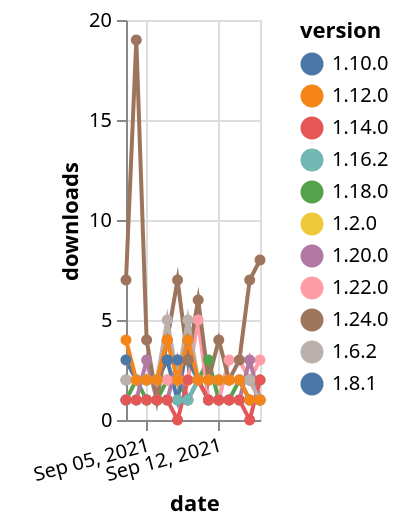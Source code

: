 {"$schema": "https://vega.github.io/schema/vega-lite/v5.json", "description": "A simple bar chart with embedded data.", "data": {"values": [{"date": "2021-09-03", "total": 1361, "delta": 1, "version": "1.18.0"}, {"date": "2021-09-04", "total": 1363, "delta": 2, "version": "1.18.0"}, {"date": "2021-09-05", "total": 1364, "delta": 1, "version": "1.18.0"}, {"date": "2021-09-06", "total": 1365, "delta": 1, "version": "1.18.0"}, {"date": "2021-09-07", "total": 1367, "delta": 2, "version": "1.18.0"}, {"date": "2021-09-08", "total": 1369, "delta": 2, "version": "1.18.0"}, {"date": "2021-09-09", "total": 1370, "delta": 1, "version": "1.18.0"}, {"date": "2021-09-10", "total": 1372, "delta": 2, "version": "1.18.0"}, {"date": "2021-09-11", "total": 1375, "delta": 3, "version": "1.18.0"}, {"date": "2021-09-12", "total": 1376, "delta": 1, "version": "1.18.0"}, {"date": "2021-09-13", "total": 1377, "delta": 1, "version": "1.18.0"}, {"date": "2021-09-14", "total": 1379, "delta": 2, "version": "1.18.0"}, {"date": "2021-09-15", "total": 1381, "delta": 2, "version": "1.18.0"}, {"date": "2021-09-16", "total": 1383, "delta": 2, "version": "1.18.0"}, {"date": "2021-09-03", "total": 972, "delta": 3, "version": "1.22.0"}, {"date": "2021-09-04", "total": 974, "delta": 2, "version": "1.22.0"}, {"date": "2021-09-05", "total": 976, "delta": 2, "version": "1.22.0"}, {"date": "2021-09-06", "total": 978, "delta": 2, "version": "1.22.0"}, {"date": "2021-09-07", "total": 980, "delta": 2, "version": "1.22.0"}, {"date": "2021-09-08", "total": 982, "delta": 2, "version": "1.22.0"}, {"date": "2021-09-09", "total": 984, "delta": 2, "version": "1.22.0"}, {"date": "2021-09-10", "total": 989, "delta": 5, "version": "1.22.0"}, {"date": "2021-09-11", "total": 990, "delta": 1, "version": "1.22.0"}, {"date": "2021-09-12", "total": 991, "delta": 1, "version": "1.22.0"}, {"date": "2021-09-13", "total": 994, "delta": 3, "version": "1.22.0"}, {"date": "2021-09-14", "total": 997, "delta": 3, "version": "1.22.0"}, {"date": "2021-09-15", "total": 999, "delta": 2, "version": "1.22.0"}, {"date": "2021-09-16", "total": 1002, "delta": 3, "version": "1.22.0"}, {"date": "2021-09-03", "total": 2878, "delta": 2, "version": "1.10.0"}, {"date": "2021-09-04", "total": 2880, "delta": 2, "version": "1.10.0"}, {"date": "2021-09-05", "total": 2882, "delta": 2, "version": "1.10.0"}, {"date": "2021-09-06", "total": 2884, "delta": 2, "version": "1.10.0"}, {"date": "2021-09-07", "total": 2887, "delta": 3, "version": "1.10.0"}, {"date": "2021-09-08", "total": 2888, "delta": 1, "version": "1.10.0"}, {"date": "2021-09-09", "total": 2892, "delta": 4, "version": "1.10.0"}, {"date": "2021-09-10", "total": 2894, "delta": 2, "version": "1.10.0"}, {"date": "2021-09-11", "total": 2896, "delta": 2, "version": "1.10.0"}, {"date": "2021-09-12", "total": 2898, "delta": 2, "version": "1.10.0"}, {"date": "2021-09-13", "total": 2900, "delta": 2, "version": "1.10.0"}, {"date": "2021-09-14", "total": 2902, "delta": 2, "version": "1.10.0"}, {"date": "2021-09-15", "total": 2903, "delta": 1, "version": "1.10.0"}, {"date": "2021-09-16", "total": 2904, "delta": 1, "version": "1.10.0"}, {"date": "2021-09-03", "total": 496, "delta": 1, "version": "1.20.0"}, {"date": "2021-09-04", "total": 497, "delta": 1, "version": "1.20.0"}, {"date": "2021-09-05", "total": 500, "delta": 3, "version": "1.20.0"}, {"date": "2021-09-06", "total": 501, "delta": 1, "version": "1.20.0"}, {"date": "2021-09-07", "total": 502, "delta": 1, "version": "1.20.0"}, {"date": "2021-09-08", "total": 505, "delta": 3, "version": "1.20.0"}, {"date": "2021-09-09", "total": 506, "delta": 1, "version": "1.20.0"}, {"date": "2021-09-10", "total": 508, "delta": 2, "version": "1.20.0"}, {"date": "2021-09-11", "total": 509, "delta": 1, "version": "1.20.0"}, {"date": "2021-09-12", "total": 510, "delta": 1, "version": "1.20.0"}, {"date": "2021-09-13", "total": 511, "delta": 1, "version": "1.20.0"}, {"date": "2021-09-14", "total": 512, "delta": 1, "version": "1.20.0"}, {"date": "2021-09-15", "total": 515, "delta": 3, "version": "1.20.0"}, {"date": "2021-09-16", "total": 516, "delta": 1, "version": "1.20.0"}, {"date": "2021-09-03", "total": 385, "delta": 1, "version": "1.16.2"}, {"date": "2021-09-04", "total": 386, "delta": 1, "version": "1.16.2"}, {"date": "2021-09-05", "total": 387, "delta": 1, "version": "1.16.2"}, {"date": "2021-09-06", "total": 388, "delta": 1, "version": "1.16.2"}, {"date": "2021-09-07", "total": 389, "delta": 1, "version": "1.16.2"}, {"date": "2021-09-08", "total": 390, "delta": 1, "version": "1.16.2"}, {"date": "2021-09-09", "total": 391, "delta": 1, "version": "1.16.2"}, {"date": "2021-09-10", "total": 393, "delta": 2, "version": "1.16.2"}, {"date": "2021-09-11", "total": 394, "delta": 1, "version": "1.16.2"}, {"date": "2021-09-12", "total": 395, "delta": 1, "version": "1.16.2"}, {"date": "2021-09-13", "total": 396, "delta": 1, "version": "1.16.2"}, {"date": "2021-09-14", "total": 397, "delta": 1, "version": "1.16.2"}, {"date": "2021-09-15", "total": 398, "delta": 1, "version": "1.16.2"}, {"date": "2021-09-16", "total": 399, "delta": 1, "version": "1.16.2"}, {"date": "2021-09-03", "total": 2553, "delta": 3, "version": "1.8.1"}, {"date": "2021-09-04", "total": 2555, "delta": 2, "version": "1.8.1"}, {"date": "2021-09-05", "total": 2557, "delta": 2, "version": "1.8.1"}, {"date": "2021-09-06", "total": 2559, "delta": 2, "version": "1.8.1"}, {"date": "2021-09-07", "total": 2562, "delta": 3, "version": "1.8.1"}, {"date": "2021-09-08", "total": 2565, "delta": 3, "version": "1.8.1"}, {"date": "2021-09-09", "total": 2568, "delta": 3, "version": "1.8.1"}, {"date": "2021-09-10", "total": 2570, "delta": 2, "version": "1.8.1"}, {"date": "2021-09-11", "total": 2572, "delta": 2, "version": "1.8.1"}, {"date": "2021-09-12", "total": 2574, "delta": 2, "version": "1.8.1"}, {"date": "2021-09-13", "total": 2576, "delta": 2, "version": "1.8.1"}, {"date": "2021-09-14", "total": 2578, "delta": 2, "version": "1.8.1"}, {"date": "2021-09-15", "total": 2580, "delta": 2, "version": "1.8.1"}, {"date": "2021-09-16", "total": 2581, "delta": 1, "version": "1.8.1"}, {"date": "2021-09-03", "total": 3133, "delta": 2, "version": "1.2.0"}, {"date": "2021-09-04", "total": 3135, "delta": 2, "version": "1.2.0"}, {"date": "2021-09-05", "total": 3137, "delta": 2, "version": "1.2.0"}, {"date": "2021-09-06", "total": 3139, "delta": 2, "version": "1.2.0"}, {"date": "2021-09-07", "total": 3143, "delta": 4, "version": "1.2.0"}, {"date": "2021-09-08", "total": 3145, "delta": 2, "version": "1.2.0"}, {"date": "2021-09-09", "total": 3147, "delta": 2, "version": "1.2.0"}, {"date": "2021-09-10", "total": 3149, "delta": 2, "version": "1.2.0"}, {"date": "2021-09-11", "total": 3151, "delta": 2, "version": "1.2.0"}, {"date": "2021-09-12", "total": 3153, "delta": 2, "version": "1.2.0"}, {"date": "2021-09-13", "total": 3155, "delta": 2, "version": "1.2.0"}, {"date": "2021-09-14", "total": 3157, "delta": 2, "version": "1.2.0"}, {"date": "2021-09-15", "total": 3159, "delta": 2, "version": "1.2.0"}, {"date": "2021-09-16", "total": 3160, "delta": 1, "version": "1.2.0"}, {"date": "2021-09-03", "total": 424, "delta": 7, "version": "1.24.0"}, {"date": "2021-09-04", "total": 443, "delta": 19, "version": "1.24.0"}, {"date": "2021-09-05", "total": 447, "delta": 4, "version": "1.24.0"}, {"date": "2021-09-06", "total": 448, "delta": 1, "version": "1.24.0"}, {"date": "2021-09-07", "total": 452, "delta": 4, "version": "1.24.0"}, {"date": "2021-09-08", "total": 459, "delta": 7, "version": "1.24.0"}, {"date": "2021-09-09", "total": 462, "delta": 3, "version": "1.24.0"}, {"date": "2021-09-10", "total": 468, "delta": 6, "version": "1.24.0"}, {"date": "2021-09-11", "total": 470, "delta": 2, "version": "1.24.0"}, {"date": "2021-09-12", "total": 474, "delta": 4, "version": "1.24.0"}, {"date": "2021-09-13", "total": 476, "delta": 2, "version": "1.24.0"}, {"date": "2021-09-14", "total": 479, "delta": 3, "version": "1.24.0"}, {"date": "2021-09-15", "total": 486, "delta": 7, "version": "1.24.0"}, {"date": "2021-09-16", "total": 494, "delta": 8, "version": "1.24.0"}, {"date": "2021-09-03", "total": 1792, "delta": 1, "version": "1.14.0"}, {"date": "2021-09-04", "total": 1793, "delta": 1, "version": "1.14.0"}, {"date": "2021-09-05", "total": 1794, "delta": 1, "version": "1.14.0"}, {"date": "2021-09-06", "total": 1795, "delta": 1, "version": "1.14.0"}, {"date": "2021-09-07", "total": 1796, "delta": 1, "version": "1.14.0"}, {"date": "2021-09-08", "total": 1796, "delta": 0, "version": "1.14.0"}, {"date": "2021-09-09", "total": 1798, "delta": 2, "version": "1.14.0"}, {"date": "2021-09-10", "total": 1800, "delta": 2, "version": "1.14.0"}, {"date": "2021-09-11", "total": 1801, "delta": 1, "version": "1.14.0"}, {"date": "2021-09-12", "total": 1802, "delta": 1, "version": "1.14.0"}, {"date": "2021-09-13", "total": 1803, "delta": 1, "version": "1.14.0"}, {"date": "2021-09-14", "total": 1804, "delta": 1, "version": "1.14.0"}, {"date": "2021-09-15", "total": 1804, "delta": 0, "version": "1.14.0"}, {"date": "2021-09-16", "total": 1806, "delta": 2, "version": "1.14.0"}, {"date": "2021-09-03", "total": 3573, "delta": 2, "version": "1.6.2"}, {"date": "2021-09-04", "total": 3575, "delta": 2, "version": "1.6.2"}, {"date": "2021-09-05", "total": 3577, "delta": 2, "version": "1.6.2"}, {"date": "2021-09-06", "total": 3579, "delta": 2, "version": "1.6.2"}, {"date": "2021-09-07", "total": 3584, "delta": 5, "version": "1.6.2"}, {"date": "2021-09-08", "total": 3586, "delta": 2, "version": "1.6.2"}, {"date": "2021-09-09", "total": 3591, "delta": 5, "version": "1.6.2"}, {"date": "2021-09-10", "total": 3593, "delta": 2, "version": "1.6.2"}, {"date": "2021-09-11", "total": 3595, "delta": 2, "version": "1.6.2"}, {"date": "2021-09-12", "total": 3597, "delta": 2, "version": "1.6.2"}, {"date": "2021-09-13", "total": 3599, "delta": 2, "version": "1.6.2"}, {"date": "2021-09-14", "total": 3601, "delta": 2, "version": "1.6.2"}, {"date": "2021-09-15", "total": 3603, "delta": 2, "version": "1.6.2"}, {"date": "2021-09-16", "total": 3604, "delta": 1, "version": "1.6.2"}, {"date": "2021-09-03", "total": 3030, "delta": 4, "version": "1.12.0"}, {"date": "2021-09-04", "total": 3032, "delta": 2, "version": "1.12.0"}, {"date": "2021-09-05", "total": 3034, "delta": 2, "version": "1.12.0"}, {"date": "2021-09-06", "total": 3036, "delta": 2, "version": "1.12.0"}, {"date": "2021-09-07", "total": 3040, "delta": 4, "version": "1.12.0"}, {"date": "2021-09-08", "total": 3042, "delta": 2, "version": "1.12.0"}, {"date": "2021-09-09", "total": 3046, "delta": 4, "version": "1.12.0"}, {"date": "2021-09-10", "total": 3048, "delta": 2, "version": "1.12.0"}, {"date": "2021-09-11", "total": 3050, "delta": 2, "version": "1.12.0"}, {"date": "2021-09-12", "total": 3052, "delta": 2, "version": "1.12.0"}, {"date": "2021-09-13", "total": 3054, "delta": 2, "version": "1.12.0"}, {"date": "2021-09-14", "total": 3056, "delta": 2, "version": "1.12.0"}, {"date": "2021-09-15", "total": 3057, "delta": 1, "version": "1.12.0"}, {"date": "2021-09-16", "total": 3058, "delta": 1, "version": "1.12.0"}]}, "width": "container", "mark": {"type": "line", "point": {"filled": true}}, "encoding": {"x": {"field": "date", "type": "temporal", "timeUnit": "yearmonthdate", "title": "date", "axis": {"labelAngle": -15}}, "y": {"field": "delta", "type": "quantitative", "title": "downloads"}, "color": {"field": "version", "type": "nominal"}, "tooltip": {"field": "delta"}}}